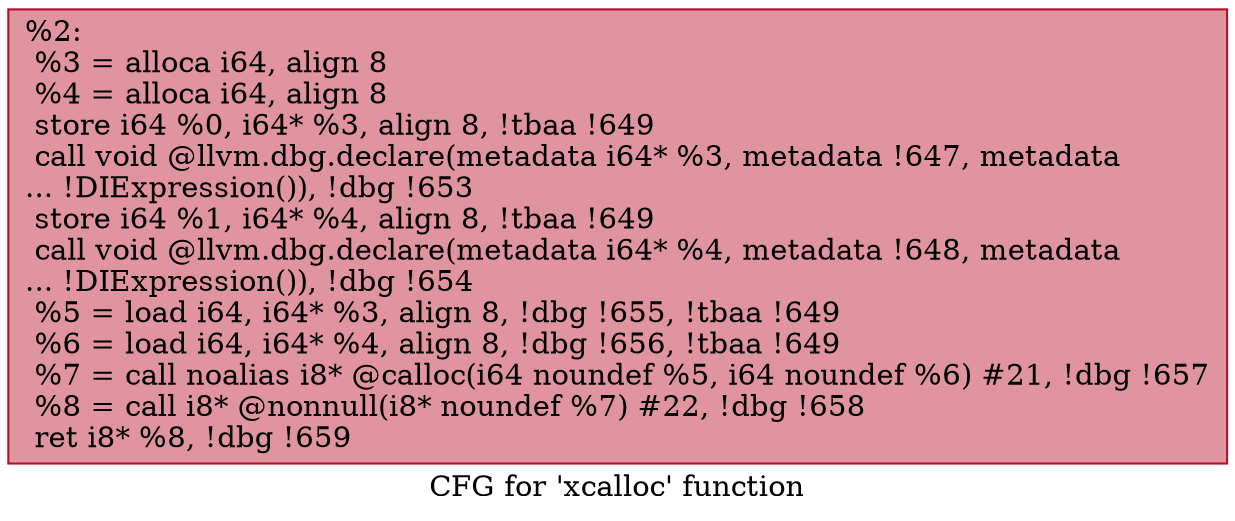 digraph "CFG for 'xcalloc' function" {
	label="CFG for 'xcalloc' function";

	Node0x1a58080 [shape=record,color="#b70d28ff", style=filled, fillcolor="#b70d2870",label="{%2:\l  %3 = alloca i64, align 8\l  %4 = alloca i64, align 8\l  store i64 %0, i64* %3, align 8, !tbaa !649\l  call void @llvm.dbg.declare(metadata i64* %3, metadata !647, metadata\l... !DIExpression()), !dbg !653\l  store i64 %1, i64* %4, align 8, !tbaa !649\l  call void @llvm.dbg.declare(metadata i64* %4, metadata !648, metadata\l... !DIExpression()), !dbg !654\l  %5 = load i64, i64* %3, align 8, !dbg !655, !tbaa !649\l  %6 = load i64, i64* %4, align 8, !dbg !656, !tbaa !649\l  %7 = call noalias i8* @calloc(i64 noundef %5, i64 noundef %6) #21, !dbg !657\l  %8 = call i8* @nonnull(i8* noundef %7) #22, !dbg !658\l  ret i8* %8, !dbg !659\l}"];
}
